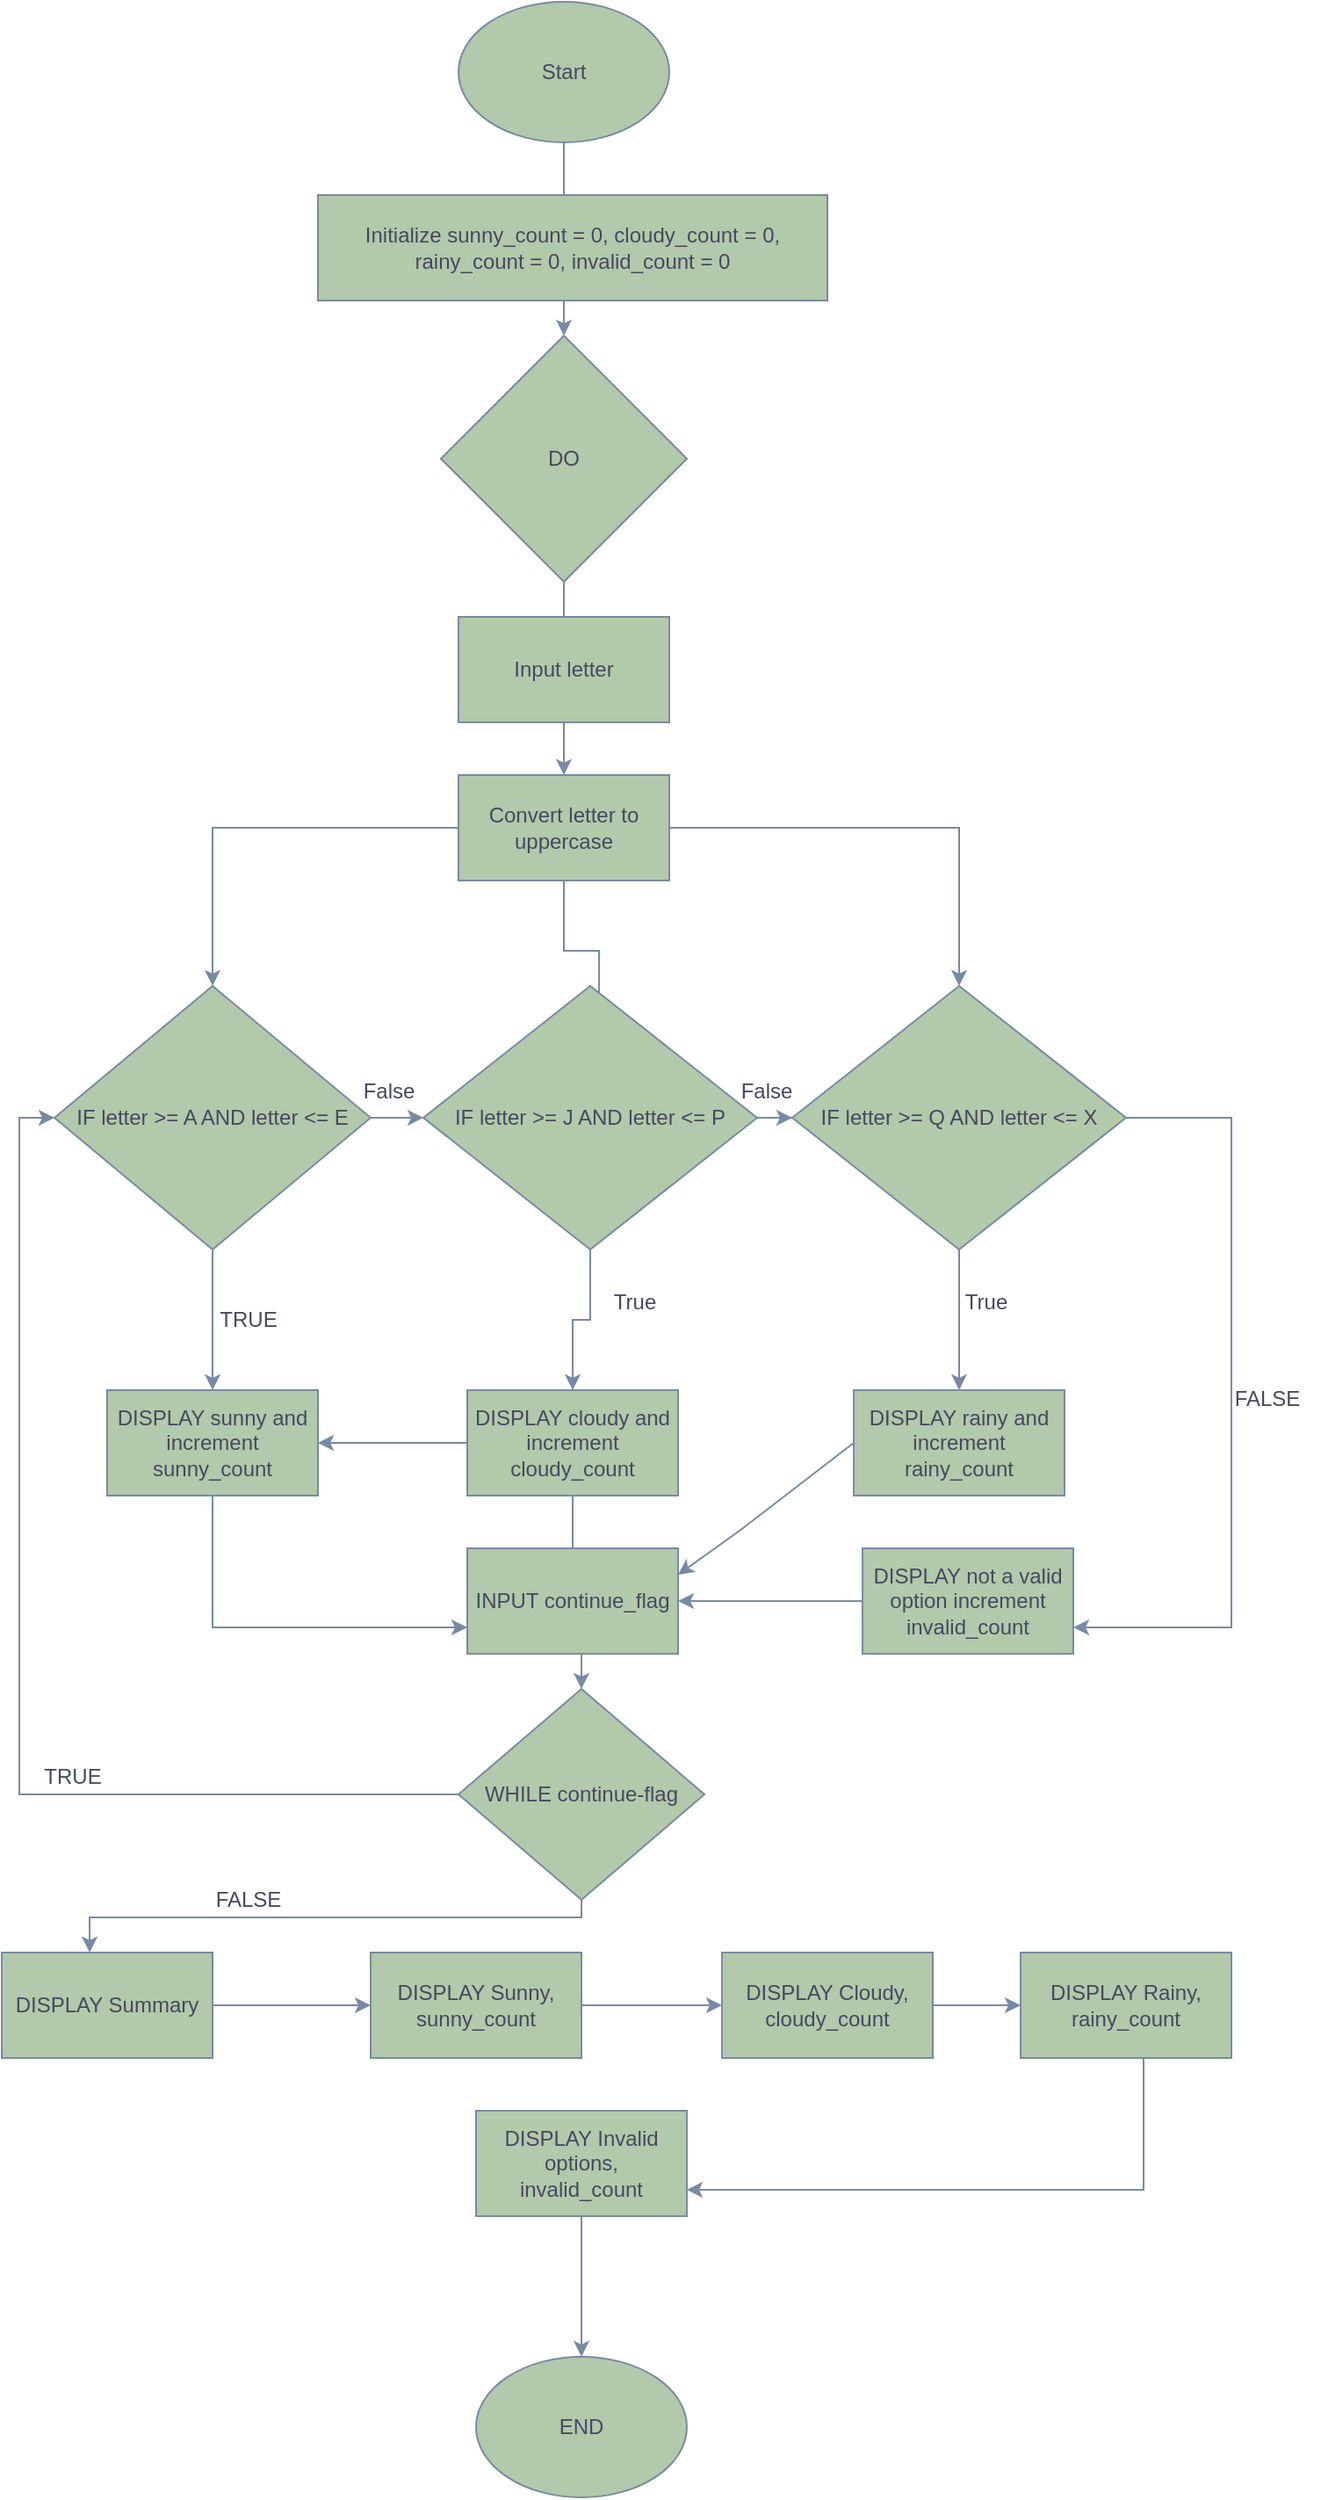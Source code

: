 <mxfile version="21.1.4" type="github">
  <diagram name="Page-1" id="MUYJiYZP9nKNH3J43aKX">
    <mxGraphModel dx="1434" dy="796" grid="1" gridSize="10" guides="1" tooltips="1" connect="1" arrows="1" fold="1" page="1" pageScale="1" pageWidth="850" pageHeight="1100" math="0" shadow="0">
      <root>
        <mxCell id="0" />
        <mxCell id="1" parent="0" />
        <mxCell id="jy5N7lRZQxkDlx1HYXgy-20" value="" style="edgeStyle=orthogonalEdgeStyle;rounded=0;orthogonalLoop=1;jettySize=auto;html=1;labelBackgroundColor=none;strokeColor=#788AA3;fontColor=default;" edge="1" parent="1" source="jy5N7lRZQxkDlx1HYXgy-1" target="jy5N7lRZQxkDlx1HYXgy-3">
          <mxGeometry relative="1" as="geometry" />
        </mxCell>
        <mxCell id="jy5N7lRZQxkDlx1HYXgy-1" value="Start" style="ellipse;whiteSpace=wrap;html=1;labelBackgroundColor=none;fillColor=#B2C9AB;strokeColor=#788AA3;fontColor=#46495D;" vertex="1" parent="1">
          <mxGeometry x="340" y="10" width="120" height="80" as="geometry" />
        </mxCell>
        <mxCell id="jy5N7lRZQxkDlx1HYXgy-2" value="Initialize sunny_count = 0, cloudy_count = 0, rainy_count = 0, invalid_count = 0" style="rounded=0;whiteSpace=wrap;html=1;labelBackgroundColor=none;fillColor=#B2C9AB;strokeColor=#788AA3;fontColor=#46495D;" vertex="1" parent="1">
          <mxGeometry x="260" y="120" width="290" height="60" as="geometry" />
        </mxCell>
        <mxCell id="jy5N7lRZQxkDlx1HYXgy-21" value="" style="edgeStyle=orthogonalEdgeStyle;rounded=0;orthogonalLoop=1;jettySize=auto;html=1;labelBackgroundColor=none;strokeColor=#788AA3;fontColor=default;" edge="1" parent="1" source="jy5N7lRZQxkDlx1HYXgy-3" target="jy5N7lRZQxkDlx1HYXgy-5">
          <mxGeometry relative="1" as="geometry" />
        </mxCell>
        <mxCell id="jy5N7lRZQxkDlx1HYXgy-3" value="DO" style="rhombus;whiteSpace=wrap;html=1;labelBackgroundColor=none;fillColor=#B2C9AB;strokeColor=#788AA3;fontColor=#46495D;" vertex="1" parent="1">
          <mxGeometry x="330" y="200" width="140" height="140" as="geometry" />
        </mxCell>
        <mxCell id="jy5N7lRZQxkDlx1HYXgy-4" value="Input letter" style="rounded=0;whiteSpace=wrap;html=1;labelBackgroundColor=none;fillColor=#B2C9AB;strokeColor=#788AA3;fontColor=#46495D;" vertex="1" parent="1">
          <mxGeometry x="340" y="360" width="120" height="60" as="geometry" />
        </mxCell>
        <mxCell id="jy5N7lRZQxkDlx1HYXgy-23" value="" style="edgeStyle=orthogonalEdgeStyle;rounded=0;orthogonalLoop=1;jettySize=auto;html=1;entryX=0.5;entryY=0;entryDx=0;entryDy=0;labelBackgroundColor=none;strokeColor=#788AA3;fontColor=default;" edge="1" parent="1" source="jy5N7lRZQxkDlx1HYXgy-5" target="jy5N7lRZQxkDlx1HYXgy-6">
          <mxGeometry relative="1" as="geometry">
            <mxPoint x="260" y="480" as="targetPoint" />
          </mxGeometry>
        </mxCell>
        <mxCell id="jy5N7lRZQxkDlx1HYXgy-26" value="" style="edgeStyle=orthogonalEdgeStyle;rounded=0;orthogonalLoop=1;jettySize=auto;html=1;labelBackgroundColor=none;strokeColor=#788AA3;fontColor=default;" edge="1" parent="1" source="jy5N7lRZQxkDlx1HYXgy-5">
          <mxGeometry relative="1" as="geometry">
            <mxPoint x="420" y="590" as="targetPoint" />
            <Array as="points">
              <mxPoint x="400" y="550" />
              <mxPoint x="420" y="550" />
            </Array>
          </mxGeometry>
        </mxCell>
        <mxCell id="jy5N7lRZQxkDlx1HYXgy-28" value="" style="edgeStyle=orthogonalEdgeStyle;rounded=0;orthogonalLoop=1;jettySize=auto;html=1;entryX=0.5;entryY=0;entryDx=0;entryDy=0;labelBackgroundColor=none;strokeColor=#788AA3;fontColor=default;" edge="1" parent="1" source="jy5N7lRZQxkDlx1HYXgy-5" target="jy5N7lRZQxkDlx1HYXgy-10">
          <mxGeometry relative="1" as="geometry">
            <mxPoint x="540" y="480" as="targetPoint" />
          </mxGeometry>
        </mxCell>
        <mxCell id="jy5N7lRZQxkDlx1HYXgy-5" value="Convert letter to uppercase" style="rounded=0;whiteSpace=wrap;html=1;labelBackgroundColor=none;fillColor=#B2C9AB;strokeColor=#788AA3;fontColor=#46495D;" vertex="1" parent="1">
          <mxGeometry x="340" y="450" width="120" height="60" as="geometry" />
        </mxCell>
        <mxCell id="jy5N7lRZQxkDlx1HYXgy-29" value="" style="edgeStyle=orthogonalEdgeStyle;rounded=0;orthogonalLoop=1;jettySize=auto;html=1;labelBackgroundColor=none;strokeColor=#788AA3;fontColor=default;" edge="1" parent="1" source="jy5N7lRZQxkDlx1HYXgy-6" target="jy5N7lRZQxkDlx1HYXgy-7">
          <mxGeometry relative="1" as="geometry" />
        </mxCell>
        <mxCell id="jy5N7lRZQxkDlx1HYXgy-31" value="" style="edgeStyle=orthogonalEdgeStyle;rounded=0;orthogonalLoop=1;jettySize=auto;html=1;entryX=0;entryY=0.5;entryDx=0;entryDy=0;labelBackgroundColor=none;strokeColor=#788AA3;fontColor=default;" edge="1" parent="1" source="jy5N7lRZQxkDlx1HYXgy-6" target="jy5N7lRZQxkDlx1HYXgy-8">
          <mxGeometry relative="1" as="geometry">
            <mxPoint x="340" y="620" as="targetPoint" />
          </mxGeometry>
        </mxCell>
        <mxCell id="jy5N7lRZQxkDlx1HYXgy-6" value="IF letter &amp;gt;= A AND letter &amp;lt;= E" style="rhombus;whiteSpace=wrap;html=1;labelBackgroundColor=none;fillColor=#B2C9AB;strokeColor=#788AA3;fontColor=#46495D;" vertex="1" parent="1">
          <mxGeometry x="110" y="570" width="180" height="150" as="geometry" />
        </mxCell>
        <mxCell id="jy5N7lRZQxkDlx1HYXgy-43" value="" style="edgeStyle=orthogonalEdgeStyle;rounded=0;orthogonalLoop=1;jettySize=auto;html=1;entryX=0;entryY=0.75;entryDx=0;entryDy=0;labelBackgroundColor=none;strokeColor=#788AA3;fontColor=default;" edge="1" parent="1" source="jy5N7lRZQxkDlx1HYXgy-7" target="jy5N7lRZQxkDlx1HYXgy-12">
          <mxGeometry relative="1" as="geometry">
            <mxPoint x="200" y="940" as="targetPoint" />
            <Array as="points">
              <mxPoint x="200" y="935" />
            </Array>
          </mxGeometry>
        </mxCell>
        <mxCell id="jy5N7lRZQxkDlx1HYXgy-7" value="DISPLAY sunny and increment sunny_count" style="rounded=0;whiteSpace=wrap;html=1;labelBackgroundColor=none;fillColor=#B2C9AB;strokeColor=#788AA3;fontColor=#46495D;" vertex="1" parent="1">
          <mxGeometry x="140" y="800" width="120" height="60" as="geometry" />
        </mxCell>
        <mxCell id="jy5N7lRZQxkDlx1HYXgy-33" value="" style="edgeStyle=orthogonalEdgeStyle;rounded=0;orthogonalLoop=1;jettySize=auto;html=1;labelBackgroundColor=none;strokeColor=#788AA3;fontColor=default;" edge="1" parent="1" source="jy5N7lRZQxkDlx1HYXgy-8" target="jy5N7lRZQxkDlx1HYXgy-10">
          <mxGeometry relative="1" as="geometry" />
        </mxCell>
        <mxCell id="jy5N7lRZQxkDlx1HYXgy-35" value="" style="edgeStyle=orthogonalEdgeStyle;rounded=0;orthogonalLoop=1;jettySize=auto;html=1;labelBackgroundColor=none;strokeColor=#788AA3;fontColor=default;" edge="1" parent="1" source="jy5N7lRZQxkDlx1HYXgy-8" target="jy5N7lRZQxkDlx1HYXgy-9">
          <mxGeometry relative="1" as="geometry" />
        </mxCell>
        <mxCell id="jy5N7lRZQxkDlx1HYXgy-8" value="IF letter &amp;gt;= J AND letter &amp;lt;= P" style="rhombus;whiteSpace=wrap;html=1;labelBackgroundColor=none;fillColor=#B2C9AB;strokeColor=#788AA3;fontColor=#46495D;" vertex="1" parent="1">
          <mxGeometry x="320" y="570" width="190" height="150" as="geometry" />
        </mxCell>
        <mxCell id="jy5N7lRZQxkDlx1HYXgy-44" value="" style="edgeStyle=orthogonalEdgeStyle;rounded=0;orthogonalLoop=1;jettySize=auto;html=1;labelBackgroundColor=none;strokeColor=#788AA3;fontColor=default;" edge="1" parent="1" source="jy5N7lRZQxkDlx1HYXgy-9" target="jy5N7lRZQxkDlx1HYXgy-13">
          <mxGeometry relative="1" as="geometry" />
        </mxCell>
        <mxCell id="jy5N7lRZQxkDlx1HYXgy-54" value="" style="edgeStyle=orthogonalEdgeStyle;rounded=0;orthogonalLoop=1;jettySize=auto;html=1;labelBackgroundColor=none;strokeColor=#788AA3;fontColor=default;" edge="1" parent="1" source="jy5N7lRZQxkDlx1HYXgy-9" target="jy5N7lRZQxkDlx1HYXgy-7">
          <mxGeometry relative="1" as="geometry" />
        </mxCell>
        <mxCell id="jy5N7lRZQxkDlx1HYXgy-9" value="DISPLAY cloudy and increment cloudy_count" style="rounded=0;whiteSpace=wrap;html=1;labelBackgroundColor=none;fillColor=#B2C9AB;strokeColor=#788AA3;fontColor=#46495D;" vertex="1" parent="1">
          <mxGeometry x="345" y="800" width="120" height="60" as="geometry" />
        </mxCell>
        <mxCell id="jy5N7lRZQxkDlx1HYXgy-36" value="" style="edgeStyle=orthogonalEdgeStyle;rounded=0;orthogonalLoop=1;jettySize=auto;html=1;labelBackgroundColor=none;strokeColor=#788AA3;fontColor=default;" edge="1" parent="1" source="jy5N7lRZQxkDlx1HYXgy-10" target="jy5N7lRZQxkDlx1HYXgy-11">
          <mxGeometry relative="1" as="geometry" />
        </mxCell>
        <mxCell id="jy5N7lRZQxkDlx1HYXgy-41" value="" style="edgeStyle=orthogonalEdgeStyle;rounded=0;orthogonalLoop=1;jettySize=auto;html=1;entryX=1;entryY=0.75;entryDx=0;entryDy=0;exitX=0.968;exitY=0.473;exitDx=0;exitDy=0;exitPerimeter=0;labelBackgroundColor=none;strokeColor=#788AA3;fontColor=default;" edge="1" parent="1" source="jy5N7lRZQxkDlx1HYXgy-10" target="jy5N7lRZQxkDlx1HYXgy-39">
          <mxGeometry relative="1" as="geometry">
            <mxPoint x="730" y="645" as="sourcePoint" />
            <mxPoint x="800" y="645" as="targetPoint" />
            <Array as="points">
              <mxPoint x="714" y="645" />
              <mxPoint x="780" y="645" />
              <mxPoint x="780" y="935" />
            </Array>
          </mxGeometry>
        </mxCell>
        <mxCell id="jy5N7lRZQxkDlx1HYXgy-10" value="IF letter &amp;gt;= Q AND letter &amp;lt;= X" style="rhombus;whiteSpace=wrap;html=1;labelBackgroundColor=none;fillColor=#B2C9AB;strokeColor=#788AA3;fontColor=#46495D;" vertex="1" parent="1">
          <mxGeometry x="530" y="570" width="190" height="150" as="geometry" />
        </mxCell>
        <mxCell id="jy5N7lRZQxkDlx1HYXgy-11" value="DISPLAY rainy and increment rainy_count" style="rounded=0;whiteSpace=wrap;html=1;labelBackgroundColor=none;fillColor=#B2C9AB;strokeColor=#788AA3;fontColor=#46495D;" vertex="1" parent="1">
          <mxGeometry x="565" y="800" width="120" height="60" as="geometry" />
        </mxCell>
        <mxCell id="jy5N7lRZQxkDlx1HYXgy-12" value="INPUT continue_flag" style="rounded=0;whiteSpace=wrap;html=1;labelBackgroundColor=none;fillColor=#B2C9AB;strokeColor=#788AA3;fontColor=#46495D;" vertex="1" parent="1">
          <mxGeometry x="345" y="890" width="120" height="60" as="geometry" />
        </mxCell>
        <mxCell id="jy5N7lRZQxkDlx1HYXgy-56" value="" style="edgeStyle=orthogonalEdgeStyle;rounded=0;orthogonalLoop=1;jettySize=auto;html=1;entryX=0;entryY=0.5;entryDx=0;entryDy=0;labelBackgroundColor=none;strokeColor=#788AA3;fontColor=default;" edge="1" parent="1" source="jy5N7lRZQxkDlx1HYXgy-13" target="jy5N7lRZQxkDlx1HYXgy-6">
          <mxGeometry relative="1" as="geometry">
            <mxPoint x="40" y="630" as="targetPoint" />
          </mxGeometry>
        </mxCell>
        <mxCell id="jy5N7lRZQxkDlx1HYXgy-58" value="" style="edgeStyle=orthogonalEdgeStyle;rounded=0;orthogonalLoop=1;jettySize=auto;html=1;entryX=0.417;entryY=0;entryDx=0;entryDy=0;entryPerimeter=0;labelBackgroundColor=none;strokeColor=#788AA3;fontColor=default;" edge="1" parent="1" source="jy5N7lRZQxkDlx1HYXgy-13" target="jy5N7lRZQxkDlx1HYXgy-14">
          <mxGeometry relative="1" as="geometry">
            <mxPoint x="130" y="1100" as="targetPoint" />
            <Array as="points">
              <mxPoint x="410" y="1100" />
              <mxPoint x="130" y="1100" />
            </Array>
          </mxGeometry>
        </mxCell>
        <mxCell id="jy5N7lRZQxkDlx1HYXgy-13" value="WHILE continue-flag" style="rhombus;whiteSpace=wrap;html=1;labelBackgroundColor=none;fillColor=#B2C9AB;strokeColor=#788AA3;fontColor=#46495D;" vertex="1" parent="1">
          <mxGeometry x="340" y="970" width="140" height="120" as="geometry" />
        </mxCell>
        <mxCell id="jy5N7lRZQxkDlx1HYXgy-59" value="" style="edgeStyle=orthogonalEdgeStyle;rounded=0;orthogonalLoop=1;jettySize=auto;html=1;labelBackgroundColor=none;strokeColor=#788AA3;fontColor=default;" edge="1" parent="1" source="jy5N7lRZQxkDlx1HYXgy-14" target="jy5N7lRZQxkDlx1HYXgy-15">
          <mxGeometry relative="1" as="geometry" />
        </mxCell>
        <mxCell id="jy5N7lRZQxkDlx1HYXgy-14" value="DISPLAY Summary" style="rounded=0;whiteSpace=wrap;html=1;labelBackgroundColor=none;fillColor=#B2C9AB;strokeColor=#788AA3;fontColor=#46495D;" vertex="1" parent="1">
          <mxGeometry x="80" y="1120" width="120" height="60" as="geometry" />
        </mxCell>
        <mxCell id="jy5N7lRZQxkDlx1HYXgy-60" value="" style="edgeStyle=orthogonalEdgeStyle;rounded=0;orthogonalLoop=1;jettySize=auto;html=1;labelBackgroundColor=none;strokeColor=#788AA3;fontColor=default;" edge="1" parent="1" source="jy5N7lRZQxkDlx1HYXgy-15" target="jy5N7lRZQxkDlx1HYXgy-16">
          <mxGeometry relative="1" as="geometry" />
        </mxCell>
        <mxCell id="jy5N7lRZQxkDlx1HYXgy-15" value="DISPLAY Sunny, sunny_count" style="rounded=0;whiteSpace=wrap;html=1;labelBackgroundColor=none;fillColor=#B2C9AB;strokeColor=#788AA3;fontColor=#46495D;" vertex="1" parent="1">
          <mxGeometry x="290" y="1120" width="120" height="60" as="geometry" />
        </mxCell>
        <mxCell id="jy5N7lRZQxkDlx1HYXgy-61" value="" style="edgeStyle=orthogonalEdgeStyle;rounded=0;orthogonalLoop=1;jettySize=auto;html=1;labelBackgroundColor=none;strokeColor=#788AA3;fontColor=default;" edge="1" parent="1" source="jy5N7lRZQxkDlx1HYXgy-16" target="jy5N7lRZQxkDlx1HYXgy-17">
          <mxGeometry relative="1" as="geometry" />
        </mxCell>
        <mxCell id="jy5N7lRZQxkDlx1HYXgy-16" value="DISPLAY Cloudy, cloudy_count" style="rounded=0;whiteSpace=wrap;html=1;labelBackgroundColor=none;fillColor=#B2C9AB;strokeColor=#788AA3;fontColor=#46495D;" vertex="1" parent="1">
          <mxGeometry x="490" y="1120" width="120" height="60" as="geometry" />
        </mxCell>
        <mxCell id="jy5N7lRZQxkDlx1HYXgy-62" value="" style="edgeStyle=orthogonalEdgeStyle;rounded=0;orthogonalLoop=1;jettySize=auto;html=1;entryX=1;entryY=0.75;entryDx=0;entryDy=0;labelBackgroundColor=none;strokeColor=#788AA3;fontColor=default;" edge="1" parent="1" source="jy5N7lRZQxkDlx1HYXgy-17" target="jy5N7lRZQxkDlx1HYXgy-18">
          <mxGeometry relative="1" as="geometry">
            <mxPoint x="810" y="1260" as="targetPoint" />
            <Array as="points">
              <mxPoint x="730" y="1255" />
            </Array>
          </mxGeometry>
        </mxCell>
        <mxCell id="jy5N7lRZQxkDlx1HYXgy-17" value="DISPLAY Rainy, rainy_count" style="rounded=0;whiteSpace=wrap;html=1;labelBackgroundColor=none;fillColor=#B2C9AB;strokeColor=#788AA3;fontColor=#46495D;" vertex="1" parent="1">
          <mxGeometry x="660" y="1120" width="120" height="60" as="geometry" />
        </mxCell>
        <mxCell id="jy5N7lRZQxkDlx1HYXgy-64" value="" style="edgeStyle=orthogonalEdgeStyle;rounded=0;orthogonalLoop=1;jettySize=auto;html=1;labelBackgroundColor=none;strokeColor=#788AA3;fontColor=default;" edge="1" parent="1" source="jy5N7lRZQxkDlx1HYXgy-18">
          <mxGeometry relative="1" as="geometry">
            <mxPoint x="410" y="1350" as="targetPoint" />
          </mxGeometry>
        </mxCell>
        <mxCell id="jy5N7lRZQxkDlx1HYXgy-18" value="DISPLAY Invalid options,&lt;br&gt;invalid_count" style="rounded=0;whiteSpace=wrap;html=1;labelBackgroundColor=none;fillColor=#B2C9AB;strokeColor=#788AA3;fontColor=#46495D;" vertex="1" parent="1">
          <mxGeometry x="350" y="1210" width="120" height="60" as="geometry" />
        </mxCell>
        <mxCell id="jy5N7lRZQxkDlx1HYXgy-19" value="END" style="ellipse;whiteSpace=wrap;html=1;labelBackgroundColor=none;fillColor=#B2C9AB;strokeColor=#788AA3;fontColor=#46495D;" vertex="1" parent="1">
          <mxGeometry x="350" y="1350" width="120" height="80" as="geometry" />
        </mxCell>
        <mxCell id="jy5N7lRZQxkDlx1HYXgy-30" value="TRUE" style="text;html=1;align=center;verticalAlign=middle;resizable=0;points=[];autosize=1;strokeColor=none;fillColor=none;labelBackgroundColor=none;fontColor=#46495D;" vertex="1" parent="1">
          <mxGeometry x="190" y="745" width="60" height="30" as="geometry" />
        </mxCell>
        <mxCell id="jy5N7lRZQxkDlx1HYXgy-32" value="False" style="text;html=1;align=center;verticalAlign=middle;resizable=0;points=[];autosize=1;strokeColor=none;fillColor=none;labelBackgroundColor=none;fontColor=#46495D;" vertex="1" parent="1">
          <mxGeometry x="275" y="615" width="50" height="30" as="geometry" />
        </mxCell>
        <mxCell id="jy5N7lRZQxkDlx1HYXgy-34" value="False" style="text;html=1;align=center;verticalAlign=middle;resizable=0;points=[];autosize=1;strokeColor=none;fillColor=none;labelBackgroundColor=none;fontColor=#46495D;" vertex="1" parent="1">
          <mxGeometry x="490" y="615" width="50" height="30" as="geometry" />
        </mxCell>
        <mxCell id="jy5N7lRZQxkDlx1HYXgy-37" value="True" style="text;html=1;align=center;verticalAlign=middle;resizable=0;points=[];autosize=1;strokeColor=none;fillColor=none;labelBackgroundColor=none;fontColor=#46495D;" vertex="1" parent="1">
          <mxGeometry x="415" y="735" width="50" height="30" as="geometry" />
        </mxCell>
        <mxCell id="jy5N7lRZQxkDlx1HYXgy-38" value="True" style="text;html=1;align=center;verticalAlign=middle;resizable=0;points=[];autosize=1;strokeColor=none;fillColor=none;labelBackgroundColor=none;fontColor=#46495D;" vertex="1" parent="1">
          <mxGeometry x="615" y="735" width="50" height="30" as="geometry" />
        </mxCell>
        <mxCell id="jy5N7lRZQxkDlx1HYXgy-52" value="" style="edgeStyle=orthogonalEdgeStyle;rounded=0;orthogonalLoop=1;jettySize=auto;html=1;entryX=1;entryY=0.5;entryDx=0;entryDy=0;labelBackgroundColor=none;strokeColor=#788AA3;fontColor=default;" edge="1" parent="1" source="jy5N7lRZQxkDlx1HYXgy-39" target="jy5N7lRZQxkDlx1HYXgy-12">
          <mxGeometry relative="1" as="geometry">
            <mxPoint x="490" y="920" as="targetPoint" />
          </mxGeometry>
        </mxCell>
        <mxCell id="jy5N7lRZQxkDlx1HYXgy-39" value="DISPLAY not a valid option increment invalid_count" style="rounded=0;whiteSpace=wrap;html=1;labelBackgroundColor=none;fillColor=#B2C9AB;strokeColor=#788AA3;fontColor=#46495D;" vertex="1" parent="1">
          <mxGeometry x="570" y="890" width="120" height="60" as="geometry" />
        </mxCell>
        <mxCell id="jy5N7lRZQxkDlx1HYXgy-42" value="FALSE" style="text;html=1;align=center;verticalAlign=middle;resizable=0;points=[];autosize=1;strokeColor=none;fillColor=none;labelBackgroundColor=none;fontColor=#46495D;" vertex="1" parent="1">
          <mxGeometry x="770" y="790" width="60" height="30" as="geometry" />
        </mxCell>
        <mxCell id="jy5N7lRZQxkDlx1HYXgy-49" value="" style="endArrow=classic;html=1;rounded=0;entryX=1;entryY=0.25;entryDx=0;entryDy=0;exitX=0;exitY=0.5;exitDx=0;exitDy=0;labelBackgroundColor=none;strokeColor=#788AA3;fontColor=default;" edge="1" parent="1" source="jy5N7lRZQxkDlx1HYXgy-11" target="jy5N7lRZQxkDlx1HYXgy-12">
          <mxGeometry width="50" height="50" relative="1" as="geometry">
            <mxPoint x="500" y="900" as="sourcePoint" />
            <mxPoint x="550" y="850" as="targetPoint" />
            <Array as="points">
              <mxPoint x="500" y="880" />
            </Array>
          </mxGeometry>
        </mxCell>
        <mxCell id="jy5N7lRZQxkDlx1HYXgy-57" value="TRUE" style="text;html=1;align=center;verticalAlign=middle;resizable=0;points=[];autosize=1;strokeColor=none;fillColor=none;labelBackgroundColor=none;fontColor=#46495D;" vertex="1" parent="1">
          <mxGeometry x="90" y="1005" width="60" height="30" as="geometry" />
        </mxCell>
        <mxCell id="jy5N7lRZQxkDlx1HYXgy-65" value="FALSE" style="text;html=1;align=center;verticalAlign=middle;resizable=0;points=[];autosize=1;strokeColor=none;fillColor=none;labelBackgroundColor=none;fontColor=#46495D;" vertex="1" parent="1">
          <mxGeometry x="190" y="1075" width="60" height="30" as="geometry" />
        </mxCell>
      </root>
    </mxGraphModel>
  </diagram>
</mxfile>
